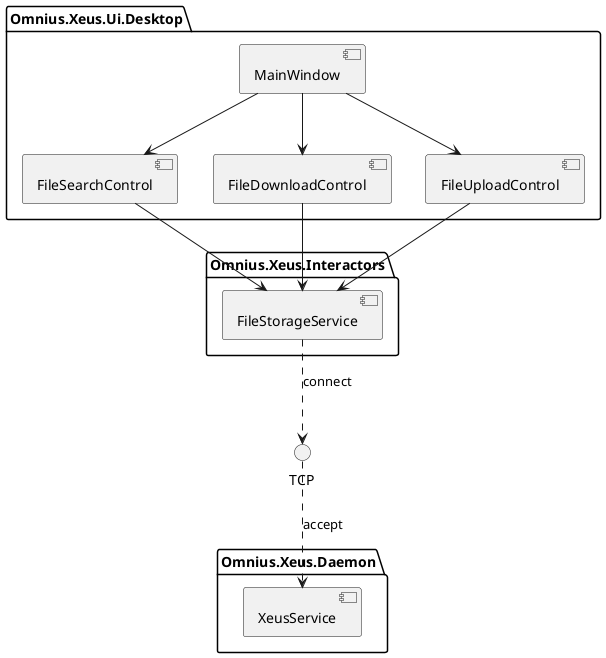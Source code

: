 @startuml

package "Omnius.Xeus.Ui.Desktop" {
    [MainWindow]
    [FileSearchControl]
    [FileDownloadControl]
    [FileUploadControl]
}

package "Omnius.Xeus.Interactors" {
    [FileStorageService]
}

package "Omnius.Xeus.Daemon" {
    [XeusService]
}

[MainWindow] --> [FileSearchControl]
[MainWindow] --> [FileDownloadControl]
[MainWindow] --> [FileUploadControl]

[FileSearchControl] --> [FileStorageService]
[FileDownloadControl] --> [FileStorageService]
[FileUploadControl] --> [FileStorageService]

[FileStorageService] ..> TCP : connect

TCP ..> [XeusService] : accept

@enduml
